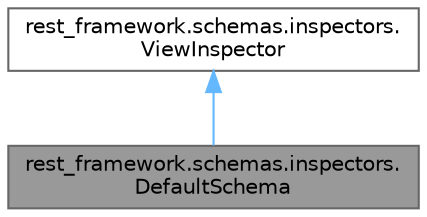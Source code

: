 digraph "rest_framework.schemas.inspectors.DefaultSchema"
{
 // LATEX_PDF_SIZE
  bgcolor="transparent";
  edge [fontname=Helvetica,fontsize=10,labelfontname=Helvetica,labelfontsize=10];
  node [fontname=Helvetica,fontsize=10,shape=box,height=0.2,width=0.4];
  Node1 [id="Node000001",label="rest_framework.schemas.inspectors.\lDefaultSchema",height=0.2,width=0.4,color="gray40", fillcolor="grey60", style="filled", fontcolor="black",tooltip=" "];
  Node2 -> Node1 [id="edge2_Node000001_Node000002",dir="back",color="steelblue1",style="solid",tooltip=" "];
  Node2 [id="Node000002",label="rest_framework.schemas.inspectors.\lViewInspector",height=0.2,width=0.4,color="gray40", fillcolor="white", style="filled",URL="$classrest__framework_1_1schemas_1_1inspectors_1_1ViewInspector.html",tooltip=" "];
}
